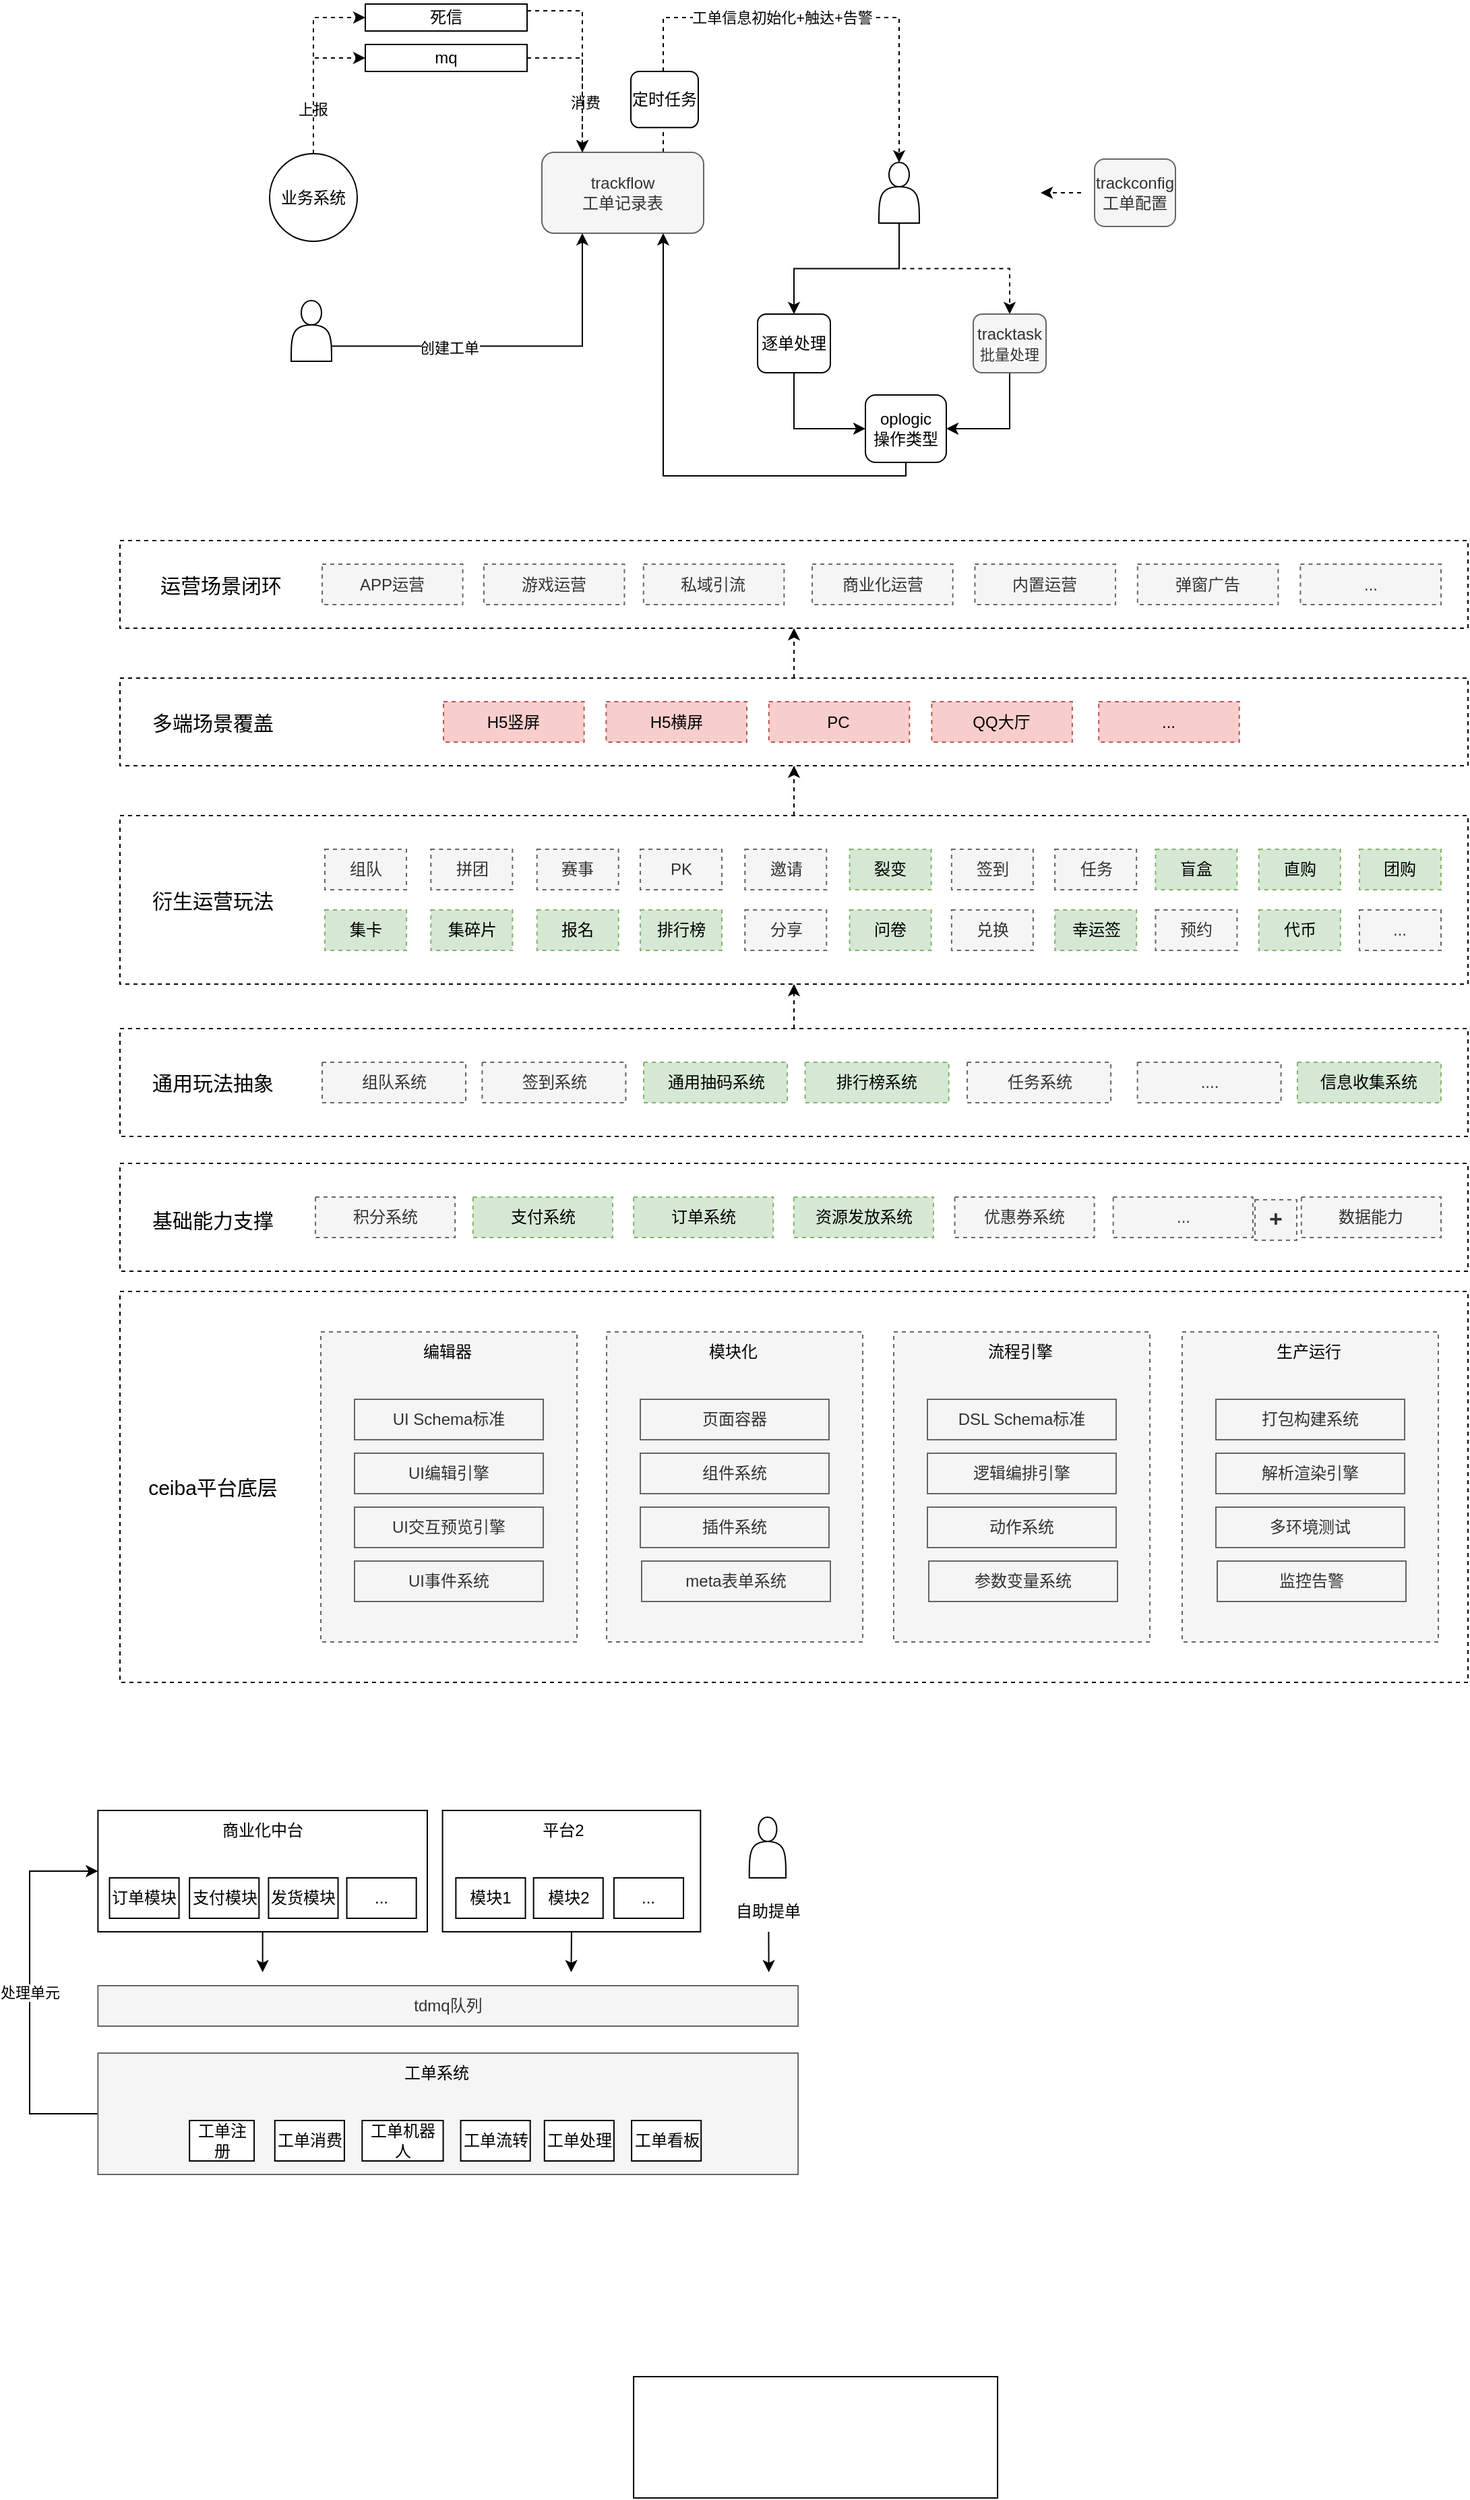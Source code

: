 <mxfile version="21.1.8" type="github">
  <diagram id="4vUD-eFAPrxCVfN6HzS1" name="第 1 页">
    <mxGraphModel dx="1242" dy="796" grid="1" gridSize="10" guides="1" tooltips="1" connect="1" arrows="1" fold="1" page="1" pageScale="1" pageWidth="827" pageHeight="1169" math="0" shadow="0">
      <root>
        <mxCell id="0" />
        <mxCell id="1" parent="0" />
        <mxCell id="TutCl6MzEEco9euTKRxC-154" style="edgeStyle=orthogonalEdgeStyle;rounded=0;orthogonalLoop=1;jettySize=auto;html=1;exitX=0.5;exitY=0;exitDx=0;exitDy=0;entryX=0.5;entryY=1;entryDx=0;entryDy=0;strokeColor=default;fontSize=17;dashed=1;" parent="1" source="TutCl6MzEEco9euTKRxC-149" target="TutCl6MzEEco9euTKRxC-150" edge="1">
          <mxGeometry relative="1" as="geometry" />
        </mxCell>
        <mxCell id="TutCl6MzEEco9euTKRxC-149" value="" style="rounded=0;whiteSpace=wrap;html=1;dashed=1;" parent="1" vertex="1">
          <mxGeometry x="187" y="540" width="1000" height="65" as="geometry" />
        </mxCell>
        <mxCell id="TutCl6MzEEco9euTKRxC-153" style="edgeStyle=orthogonalEdgeStyle;rounded=0;orthogonalLoop=1;jettySize=auto;html=1;exitX=0.5;exitY=0;exitDx=0;exitDy=0;strokeColor=default;fontSize=17;dashed=1;" parent="1" source="TutCl6MzEEco9euTKRxC-135" target="TutCl6MzEEco9euTKRxC-149" edge="1">
          <mxGeometry relative="1" as="geometry" />
        </mxCell>
        <mxCell id="TutCl6MzEEco9euTKRxC-135" value="" style="rounded=0;whiteSpace=wrap;html=1;dashed=1;" parent="1" vertex="1">
          <mxGeometry x="187" y="642" width="1000" height="125" as="geometry" />
        </mxCell>
        <mxCell id="TutCl6MzEEco9euTKRxC-155" style="edgeStyle=orthogonalEdgeStyle;rounded=0;orthogonalLoop=1;jettySize=auto;html=1;exitX=0.5;exitY=0;exitDx=0;exitDy=0;entryX=0.5;entryY=1;entryDx=0;entryDy=0;strokeColor=default;fontSize=17;dashed=1;" parent="1" source="TutCl6MzEEco9euTKRxC-112" target="TutCl6MzEEco9euTKRxC-135" edge="1">
          <mxGeometry relative="1" as="geometry" />
        </mxCell>
        <mxCell id="TutCl6MzEEco9euTKRxC-112" value="" style="rounded=0;whiteSpace=wrap;html=1;dashed=1;" parent="1" vertex="1">
          <mxGeometry x="187" y="800" width="1000" height="80" as="geometry" />
        </mxCell>
        <mxCell id="TutCl6MzEEco9euTKRxC-100" value="" style="rounded=0;whiteSpace=wrap;html=1;dashed=1;" parent="1" vertex="1">
          <mxGeometry x="187" y="900" width="1000" height="80" as="geometry" />
        </mxCell>
        <mxCell id="TutCl6MzEEco9euTKRxC-79" value="" style="rounded=0;whiteSpace=wrap;html=1;dashed=1;" parent="1" vertex="1">
          <mxGeometry x="187" y="995" width="1000" height="290" as="geometry" />
        </mxCell>
        <mxCell id="TutCl6MzEEco9euTKRxC-42" style="edgeStyle=orthogonalEdgeStyle;rounded=0;orthogonalLoop=1;jettySize=auto;html=1;exitX=0.75;exitY=0;exitDx=0;exitDy=0;entryX=0.5;entryY=0;entryDx=0;entryDy=0;dashed=1;strokeColor=default;" parent="1" source="TutCl6MzEEco9euTKRxC-1" target="TutCl6MzEEco9euTKRxC-16" edge="1">
          <mxGeometry relative="1" as="geometry">
            <Array as="points">
              <mxPoint x="590" y="50" />
              <mxPoint x="765" y="50" />
            </Array>
          </mxGeometry>
        </mxCell>
        <mxCell id="TutCl6MzEEco9euTKRxC-44" value="工单信息初始化+触达+告警" style="edgeLabel;html=1;align=center;verticalAlign=middle;resizable=0;points=[];" parent="TutCl6MzEEco9euTKRxC-42" vertex="1" connectable="0">
          <mxGeometry x="-0.221" y="1" relative="1" as="geometry">
            <mxPoint x="39" y="1" as="offset" />
          </mxGeometry>
        </mxCell>
        <mxCell id="TutCl6MzEEco9euTKRxC-1" value="trackflow&lt;br&gt;工单记录表" style="rounded=1;whiteSpace=wrap;html=1;fillColor=#f5f5f5;fontColor=#333333;strokeColor=#666666;" parent="1" vertex="1">
          <mxGeometry x="500" y="150" width="120" height="60" as="geometry" />
        </mxCell>
        <mxCell id="TutCl6MzEEco9euTKRxC-9" style="edgeStyle=orthogonalEdgeStyle;rounded=0;orthogonalLoop=1;jettySize=auto;html=1;exitX=0.5;exitY=0;exitDx=0;exitDy=0;entryX=0;entryY=0.5;entryDx=0;entryDy=0;dashed=1;" parent="1" source="TutCl6MzEEco9euTKRxC-2" target="TutCl6MzEEco9euTKRxC-5" edge="1">
          <mxGeometry relative="1" as="geometry" />
        </mxCell>
        <mxCell id="TutCl6MzEEco9euTKRxC-13" value="上报" style="edgeLabel;html=1;align=center;verticalAlign=middle;resizable=0;points=[];" parent="TutCl6MzEEco9euTKRxC-9" vertex="1" connectable="0">
          <mxGeometry x="-0.398" y="1" relative="1" as="geometry">
            <mxPoint as="offset" />
          </mxGeometry>
        </mxCell>
        <mxCell id="TutCl6MzEEco9euTKRxC-39" style="edgeStyle=orthogonalEdgeStyle;rounded=0;orthogonalLoop=1;jettySize=auto;html=1;exitX=0.5;exitY=0;exitDx=0;exitDy=0;entryX=0;entryY=0.5;entryDx=0;entryDy=0;dashed=1;strokeColor=default;" parent="1" source="TutCl6MzEEco9euTKRxC-2" target="TutCl6MzEEco9euTKRxC-37" edge="1">
          <mxGeometry relative="1" as="geometry" />
        </mxCell>
        <mxCell id="TutCl6MzEEco9euTKRxC-2" value="业务系统" style="ellipse;whiteSpace=wrap;html=1;aspect=fixed;" parent="1" vertex="1">
          <mxGeometry x="298" y="151" width="65" height="65" as="geometry" />
        </mxCell>
        <mxCell id="TutCl6MzEEco9euTKRxC-11" style="edgeStyle=orthogonalEdgeStyle;rounded=0;orthogonalLoop=1;jettySize=auto;html=1;exitX=1;exitY=0.75;exitDx=0;exitDy=0;entryX=0.25;entryY=1;entryDx=0;entryDy=0;" parent="1" source="TutCl6MzEEco9euTKRxC-15" target="TutCl6MzEEco9euTKRxC-1" edge="1">
          <mxGeometry relative="1" as="geometry">
            <mxPoint x="280" y="300" as="sourcePoint" />
          </mxGeometry>
        </mxCell>
        <mxCell id="TutCl6MzEEco9euTKRxC-14" value="创建工单" style="edgeLabel;html=1;align=center;verticalAlign=middle;resizable=0;points=[];" parent="TutCl6MzEEco9euTKRxC-11" vertex="1" connectable="0">
          <mxGeometry x="-0.356" y="-1" relative="1" as="geometry">
            <mxPoint as="offset" />
          </mxGeometry>
        </mxCell>
        <mxCell id="TutCl6MzEEco9euTKRxC-5" value="mq" style="rounded=0;whiteSpace=wrap;html=1;" parent="1" vertex="1">
          <mxGeometry x="369" y="70" width="120" height="20" as="geometry" />
        </mxCell>
        <mxCell id="TutCl6MzEEco9euTKRxC-10" style="edgeStyle=orthogonalEdgeStyle;rounded=0;orthogonalLoop=1;jettySize=auto;html=1;exitX=1;exitY=0.5;exitDx=0;exitDy=0;strokeColor=default;dashed=1;entryX=0.25;entryY=0;entryDx=0;entryDy=0;" parent="1" source="TutCl6MzEEco9euTKRxC-5" target="TutCl6MzEEco9euTKRxC-1" edge="1">
          <mxGeometry relative="1" as="geometry">
            <mxPoint x="474" y="45.0" as="sourcePoint" />
          </mxGeometry>
        </mxCell>
        <mxCell id="TutCl6MzEEco9euTKRxC-12" value="消费" style="edgeLabel;html=1;align=center;verticalAlign=middle;resizable=0;points=[];" parent="TutCl6MzEEco9euTKRxC-10" vertex="1" connectable="0">
          <mxGeometry x="0.33" y="2" relative="1" as="geometry">
            <mxPoint as="offset" />
          </mxGeometry>
        </mxCell>
        <mxCell id="TutCl6MzEEco9euTKRxC-15" value="" style="shape=actor;whiteSpace=wrap;html=1;" parent="1" vertex="1">
          <mxGeometry x="314" y="260" width="30" height="45" as="geometry" />
        </mxCell>
        <mxCell id="TutCl6MzEEco9euTKRxC-22" style="edgeStyle=orthogonalEdgeStyle;rounded=0;orthogonalLoop=1;jettySize=auto;html=1;exitX=0.5;exitY=1;exitDx=0;exitDy=0;entryX=0.5;entryY=0;entryDx=0;entryDy=0;dashed=1;" parent="1" source="TutCl6MzEEco9euTKRxC-16" target="TutCl6MzEEco9euTKRxC-21" edge="1">
          <mxGeometry relative="1" as="geometry" />
        </mxCell>
        <mxCell id="TutCl6MzEEco9euTKRxC-32" style="edgeStyle=orthogonalEdgeStyle;rounded=0;orthogonalLoop=1;jettySize=auto;html=1;exitX=0.5;exitY=1;exitDx=0;exitDy=0;entryX=0.5;entryY=0;entryDx=0;entryDy=0;strokeColor=default;" parent="1" source="TutCl6MzEEco9euTKRxC-16" target="TutCl6MzEEco9euTKRxC-31" edge="1">
          <mxGeometry relative="1" as="geometry" />
        </mxCell>
        <mxCell id="TutCl6MzEEco9euTKRxC-16" value="" style="shape=actor;whiteSpace=wrap;html=1;" parent="1" vertex="1">
          <mxGeometry x="750" y="157.5" width="30" height="45" as="geometry" />
        </mxCell>
        <mxCell id="TutCl6MzEEco9euTKRxC-30" style="edgeStyle=orthogonalEdgeStyle;rounded=0;orthogonalLoop=1;jettySize=auto;html=1;exitX=0.5;exitY=1;exitDx=0;exitDy=0;strokeColor=default;entryX=1;entryY=0.5;entryDx=0;entryDy=0;" parent="1" source="TutCl6MzEEco9euTKRxC-21" target="TutCl6MzEEco9euTKRxC-27" edge="1">
          <mxGeometry relative="1" as="geometry" />
        </mxCell>
        <mxCell id="TutCl6MzEEco9euTKRxC-21" value="tracktask&lt;br&gt;&lt;span style=&quot;font-size: 11px; background-color: rgb(255, 255, 255);&quot;&gt;批量处理&lt;/span&gt;" style="rounded=1;whiteSpace=wrap;html=1;fillColor=#f5f5f5;fontColor=#333333;strokeColor=#666666;" parent="1" vertex="1">
          <mxGeometry x="820" y="270" width="54" height="43.5" as="geometry" />
        </mxCell>
        <mxCell id="TutCl6MzEEco9euTKRxC-35" style="edgeStyle=orthogonalEdgeStyle;rounded=0;orthogonalLoop=1;jettySize=auto;html=1;exitX=0.5;exitY=1;exitDx=0;exitDy=0;entryX=0.75;entryY=1;entryDx=0;entryDy=0;strokeColor=default;" parent="1" source="TutCl6MzEEco9euTKRxC-27" target="TutCl6MzEEco9euTKRxC-1" edge="1">
          <mxGeometry relative="1" as="geometry">
            <Array as="points">
              <mxPoint x="770" y="390" />
              <mxPoint x="590" y="390" />
            </Array>
          </mxGeometry>
        </mxCell>
        <mxCell id="TutCl6MzEEco9euTKRxC-27" value="oplogic&lt;br&gt;操作类型" style="rounded=1;whiteSpace=wrap;html=1;" parent="1" vertex="1">
          <mxGeometry x="740" y="330" width="60" height="50" as="geometry" />
        </mxCell>
        <mxCell id="TutCl6MzEEco9euTKRxC-33" style="edgeStyle=orthogonalEdgeStyle;rounded=0;orthogonalLoop=1;jettySize=auto;html=1;exitX=0.5;exitY=1;exitDx=0;exitDy=0;entryX=0;entryY=0.5;entryDx=0;entryDy=0;strokeColor=default;" parent="1" source="TutCl6MzEEco9euTKRxC-31" target="TutCl6MzEEco9euTKRxC-27" edge="1">
          <mxGeometry relative="1" as="geometry" />
        </mxCell>
        <mxCell id="TutCl6MzEEco9euTKRxC-31" value="逐单处理" style="rounded=1;whiteSpace=wrap;html=1;" parent="1" vertex="1">
          <mxGeometry x="660" y="270" width="54" height="43.5" as="geometry" />
        </mxCell>
        <mxCell id="TutCl6MzEEco9euTKRxC-36" value="trackconfig&lt;br&gt;工单配置" style="rounded=1;whiteSpace=wrap;html=1;fillColor=#f5f5f5;fontColor=#333333;strokeColor=#666666;" parent="1" vertex="1">
          <mxGeometry x="910" y="155" width="60" height="50" as="geometry" />
        </mxCell>
        <mxCell id="TutCl6MzEEco9euTKRxC-38" style="edgeStyle=orthogonalEdgeStyle;rounded=0;orthogonalLoop=1;jettySize=auto;html=1;exitX=1;exitY=0.25;exitDx=0;exitDy=0;entryX=0.25;entryY=0;entryDx=0;entryDy=0;strokeColor=default;dashed=1;" parent="1" source="TutCl6MzEEco9euTKRxC-37" target="TutCl6MzEEco9euTKRxC-1" edge="1">
          <mxGeometry relative="1" as="geometry" />
        </mxCell>
        <mxCell id="TutCl6MzEEco9euTKRxC-37" value="死信" style="rounded=0;whiteSpace=wrap;html=1;" parent="1" vertex="1">
          <mxGeometry x="369" y="40" width="120" height="20" as="geometry" />
        </mxCell>
        <mxCell id="TutCl6MzEEco9euTKRxC-41" value="" style="endArrow=classic;html=1;rounded=0;dashed=1;strokeColor=default;" parent="1" edge="1">
          <mxGeometry width="50" height="50" relative="1" as="geometry">
            <mxPoint x="900" y="180" as="sourcePoint" />
            <mxPoint x="870" y="180" as="targetPoint" />
          </mxGeometry>
        </mxCell>
        <mxCell id="TutCl6MzEEco9euTKRxC-43" value="定时任务" style="rounded=1;whiteSpace=wrap;html=1;" parent="1" vertex="1">
          <mxGeometry x="566" y="90" width="50" height="41.67" as="geometry" />
        </mxCell>
        <mxCell id="TutCl6MzEEco9euTKRxC-46" value="" style="rounded=0;whiteSpace=wrap;html=1;fillColor=#f5f5f5;strokeColor=#666666;dashed=1;fontColor=#333333;" parent="1" vertex="1">
          <mxGeometry x="336" y="1025" width="190" height="230" as="geometry" />
        </mxCell>
        <mxCell id="TutCl6MzEEco9euTKRxC-51" value="UI Schema标准" style="rounded=0;whiteSpace=wrap;html=1;fillColor=#f5f5f5;strokeColor=#666666;fontColor=#333333;" parent="1" vertex="1">
          <mxGeometry x="361" y="1075" width="140" height="30" as="geometry" />
        </mxCell>
        <mxCell id="TutCl6MzEEco9euTKRxC-52" value="UI编辑引擎" style="rounded=0;whiteSpace=wrap;html=1;fillColor=#f5f5f5;strokeColor=#666666;fontColor=#333333;" parent="1" vertex="1">
          <mxGeometry x="361" y="1115" width="140" height="30" as="geometry" />
        </mxCell>
        <mxCell id="TutCl6MzEEco9euTKRxC-53" value="UI交互预览引擎" style="rounded=0;whiteSpace=wrap;html=1;fillColor=#f5f5f5;strokeColor=#666666;fontColor=#333333;" parent="1" vertex="1">
          <mxGeometry x="361" y="1155" width="140" height="30" as="geometry" />
        </mxCell>
        <mxCell id="TutCl6MzEEco9euTKRxC-54" value="UI事件系统" style="rounded=0;whiteSpace=wrap;html=1;fillColor=#f5f5f5;strokeColor=#666666;fontColor=#333333;" parent="1" vertex="1">
          <mxGeometry x="361" y="1195" width="140" height="30" as="geometry" />
        </mxCell>
        <mxCell id="TutCl6MzEEco9euTKRxC-60" value="编辑器" style="text;html=1;align=center;verticalAlign=middle;whiteSpace=wrap;rounded=0;dashed=1;" parent="1" vertex="1">
          <mxGeometry x="400" y="1025" width="60" height="30" as="geometry" />
        </mxCell>
        <mxCell id="TutCl6MzEEco9euTKRxC-61" value="" style="rounded=0;whiteSpace=wrap;html=1;fillColor=#f5f5f5;strokeColor=#666666;dashed=1;fontColor=#333333;" parent="1" vertex="1">
          <mxGeometry x="548" y="1025" width="190" height="230" as="geometry" />
        </mxCell>
        <mxCell id="TutCl6MzEEco9euTKRxC-62" value="页面容器" style="rounded=0;whiteSpace=wrap;html=1;fillColor=#f5f5f5;strokeColor=#666666;fontColor=#333333;" parent="1" vertex="1">
          <mxGeometry x="573" y="1075" width="140" height="30" as="geometry" />
        </mxCell>
        <mxCell id="TutCl6MzEEco9euTKRxC-63" value="组件系统" style="rounded=0;whiteSpace=wrap;html=1;fillColor=#f5f5f5;strokeColor=#666666;fontColor=#333333;" parent="1" vertex="1">
          <mxGeometry x="573" y="1115" width="140" height="30" as="geometry" />
        </mxCell>
        <mxCell id="TutCl6MzEEco9euTKRxC-64" value="插件系统" style="rounded=0;whiteSpace=wrap;html=1;fillColor=#f5f5f5;strokeColor=#666666;fontColor=#333333;" parent="1" vertex="1">
          <mxGeometry x="573" y="1155" width="140" height="30" as="geometry" />
        </mxCell>
        <mxCell id="TutCl6MzEEco9euTKRxC-65" value="meta表单系统" style="rounded=0;whiteSpace=wrap;html=1;fillColor=#f5f5f5;strokeColor=#666666;fontColor=#333333;" parent="1" vertex="1">
          <mxGeometry x="574" y="1195" width="140" height="30" as="geometry" />
        </mxCell>
        <mxCell id="TutCl6MzEEco9euTKRxC-66" value="模块化" style="text;html=1;align=center;verticalAlign=middle;whiteSpace=wrap;rounded=0;dashed=1;" parent="1" vertex="1">
          <mxGeometry x="612" y="1025" width="60" height="30" as="geometry" />
        </mxCell>
        <mxCell id="TutCl6MzEEco9euTKRxC-67" value="" style="rounded=0;whiteSpace=wrap;html=1;fillColor=#f5f5f5;strokeColor=#666666;dashed=1;fontColor=#333333;" parent="1" vertex="1">
          <mxGeometry x="761" y="1025" width="190" height="230" as="geometry" />
        </mxCell>
        <mxCell id="TutCl6MzEEco9euTKRxC-68" value="DSL Schema标准" style="rounded=0;whiteSpace=wrap;html=1;fillColor=#f5f5f5;strokeColor=#666666;fontColor=#333333;" parent="1" vertex="1">
          <mxGeometry x="786" y="1075" width="140" height="30" as="geometry" />
        </mxCell>
        <mxCell id="TutCl6MzEEco9euTKRxC-69" value="逻辑编排引擎" style="rounded=0;whiteSpace=wrap;html=1;fillColor=#f5f5f5;strokeColor=#666666;fontColor=#333333;" parent="1" vertex="1">
          <mxGeometry x="786" y="1115" width="140" height="30" as="geometry" />
        </mxCell>
        <mxCell id="TutCl6MzEEco9euTKRxC-70" value="动作系统" style="rounded=0;whiteSpace=wrap;html=1;fillColor=#f5f5f5;strokeColor=#666666;fontColor=#333333;" parent="1" vertex="1">
          <mxGeometry x="786" y="1155" width="140" height="30" as="geometry" />
        </mxCell>
        <mxCell id="TutCl6MzEEco9euTKRxC-71" value="参数变量系统" style="rounded=0;whiteSpace=wrap;html=1;fillColor=#f5f5f5;strokeColor=#666666;fontColor=#333333;" parent="1" vertex="1">
          <mxGeometry x="787" y="1195" width="140" height="30" as="geometry" />
        </mxCell>
        <mxCell id="TutCl6MzEEco9euTKRxC-72" value="流程引擎" style="text;html=1;align=center;verticalAlign=middle;whiteSpace=wrap;rounded=0;dashed=1;" parent="1" vertex="1">
          <mxGeometry x="825" y="1025" width="60" height="30" as="geometry" />
        </mxCell>
        <mxCell id="TutCl6MzEEco9euTKRxC-73" value="" style="rounded=0;whiteSpace=wrap;html=1;fillColor=#f5f5f5;strokeColor=#666666;dashed=1;fontColor=#333333;" parent="1" vertex="1">
          <mxGeometry x="975" y="1025" width="190" height="230" as="geometry" />
        </mxCell>
        <mxCell id="TutCl6MzEEco9euTKRxC-74" value="打包构建系统" style="rounded=0;whiteSpace=wrap;html=1;fillColor=#f5f5f5;strokeColor=#666666;fontColor=#333333;" parent="1" vertex="1">
          <mxGeometry x="1000" y="1075" width="140" height="30" as="geometry" />
        </mxCell>
        <mxCell id="TutCl6MzEEco9euTKRxC-75" value="解析渲染引擎" style="rounded=0;whiteSpace=wrap;html=1;fillColor=#f5f5f5;strokeColor=#666666;fontColor=#333333;" parent="1" vertex="1">
          <mxGeometry x="1000" y="1115" width="140" height="30" as="geometry" />
        </mxCell>
        <mxCell id="TutCl6MzEEco9euTKRxC-76" value="多环境测试" style="rounded=0;whiteSpace=wrap;html=1;fillColor=#f5f5f5;strokeColor=#666666;fontColor=#333333;" parent="1" vertex="1">
          <mxGeometry x="1000" y="1155" width="140" height="30" as="geometry" />
        </mxCell>
        <mxCell id="TutCl6MzEEco9euTKRxC-77" value="监控告警" style="rounded=0;whiteSpace=wrap;html=1;fillColor=#f5f5f5;strokeColor=#666666;fontColor=#333333;" parent="1" vertex="1">
          <mxGeometry x="1001" y="1195" width="140" height="30" as="geometry" />
        </mxCell>
        <mxCell id="TutCl6MzEEco9euTKRxC-78" value="生产运行" style="text;html=1;align=center;verticalAlign=middle;whiteSpace=wrap;rounded=0;dashed=1;" parent="1" vertex="1">
          <mxGeometry x="1039" y="1025" width="60" height="30" as="geometry" />
        </mxCell>
        <mxCell id="TutCl6MzEEco9euTKRxC-106" value="&lt;font style=&quot;font-size: 17px;&quot;&gt;&lt;b&gt;+&lt;/b&gt;&lt;/font&gt;" style="text;html=1;align=center;verticalAlign=middle;whiteSpace=wrap;rounded=0;dashed=1;fillColor=#f5f5f5;fontColor=#333333;strokeColor=#666666;" parent="1" vertex="1">
          <mxGeometry x="1029" y="927" width="31" height="30" as="geometry" />
        </mxCell>
        <mxCell id="TutCl6MzEEco9euTKRxC-138" value="" style="group;dashed=1;" parent="1" vertex="1" connectable="0">
          <mxGeometry x="337" y="455.5" width="850" height="47.5" as="geometry" />
        </mxCell>
        <mxCell id="TutCl6MzEEco9euTKRxC-136" value="" style="group;dashed=1;" parent="TutCl6MzEEco9euTKRxC-138" vertex="1" connectable="0">
          <mxGeometry width="850" height="47.5" as="geometry" />
        </mxCell>
        <mxCell id="TutCl6MzEEco9euTKRxC-150" value="" style="rounded=0;whiteSpace=wrap;html=1;dashed=1;" parent="TutCl6MzEEco9euTKRxC-136" vertex="1">
          <mxGeometry x="-150" y="-17.5" width="1000" height="65" as="geometry" />
        </mxCell>
        <mxCell id="TutCl6MzEEco9euTKRxC-90" value="APP运营" style="rounded=0;whiteSpace=wrap;html=1;fillColor=#f5f5f5;fontColor=#333333;strokeColor=#666666;dashed=1;" parent="TutCl6MzEEco9euTKRxC-136" vertex="1">
          <mxGeometry width="104.293" height="30" as="geometry" />
        </mxCell>
        <mxCell id="TutCl6MzEEco9euTKRxC-91" value="游戏运营" style="rounded=0;whiteSpace=wrap;html=1;fillColor=#f5f5f5;fontColor=#333333;strokeColor=#666666;dashed=1;" parent="TutCl6MzEEco9euTKRxC-136" vertex="1">
          <mxGeometry x="119.937" width="104.293" height="30" as="geometry" />
        </mxCell>
        <mxCell id="TutCl6MzEEco9euTKRxC-92" value="私域引流" style="rounded=0;whiteSpace=wrap;html=1;fillColor=#f5f5f5;fontColor=#333333;strokeColor=#666666;dashed=1;" parent="TutCl6MzEEco9euTKRxC-136" vertex="1">
          <mxGeometry x="238.385" width="104.293" height="30" as="geometry" />
        </mxCell>
        <mxCell id="TutCl6MzEEco9euTKRxC-93" value="商业化运营" style="rounded=0;whiteSpace=wrap;html=1;fillColor=#f5f5f5;fontColor=#333333;strokeColor=#666666;dashed=1;" parent="TutCl6MzEEco9euTKRxC-136" vertex="1">
          <mxGeometry x="363.536" width="104.293" height="30" as="geometry" />
        </mxCell>
        <mxCell id="TutCl6MzEEco9euTKRxC-94" value="内置运营" style="rounded=0;whiteSpace=wrap;html=1;fillColor=#f5f5f5;fontColor=#333333;strokeColor=#666666;dashed=1;" parent="TutCl6MzEEco9euTKRxC-136" vertex="1">
          <mxGeometry x="484.219" width="104.293" height="30" as="geometry" />
        </mxCell>
        <mxCell id="TutCl6MzEEco9euTKRxC-95" value="弹窗广告" style="rounded=0;whiteSpace=wrap;html=1;fillColor=#f5f5f5;fontColor=#333333;strokeColor=#666666;dashed=1;" parent="TutCl6MzEEco9euTKRxC-136" vertex="1">
          <mxGeometry x="604.901" width="104.293" height="30" as="geometry" />
        </mxCell>
        <mxCell id="TutCl6MzEEco9euTKRxC-137" value="..." style="rounded=0;whiteSpace=wrap;html=1;fillColor=#f5f5f5;fontColor=#333333;strokeColor=#666666;dashed=1;" parent="TutCl6MzEEco9euTKRxC-138" vertex="1">
          <mxGeometry x="725.707" width="104.293" height="30" as="geometry" />
        </mxCell>
        <mxCell id="TutCl6MzEEco9euTKRxC-140" value="H5竖屏" style="rounded=0;whiteSpace=wrap;html=1;fillColor=#f8cecc;strokeColor=#b85450;dashed=1;" parent="1" vertex="1">
          <mxGeometry x="426.996" y="557.5" width="104.293" height="30" as="geometry" />
        </mxCell>
        <mxCell id="TutCl6MzEEco9euTKRxC-141" value="H5横屏" style="rounded=0;whiteSpace=wrap;html=1;fillColor=#f8cecc;strokeColor=#b85450;dashed=1;" parent="1" vertex="1">
          <mxGeometry x="547.679" y="557.5" width="104.293" height="30" as="geometry" />
        </mxCell>
        <mxCell id="TutCl6MzEEco9euTKRxC-142" value="PC" style="rounded=0;whiteSpace=wrap;html=1;fillColor=#f8cecc;strokeColor=#b85450;dashed=1;" parent="1" vertex="1">
          <mxGeometry x="668.361" y="557.5" width="104.293" height="30" as="geometry" />
        </mxCell>
        <mxCell id="TutCl6MzEEco9euTKRxC-143" value="QQ大厅" style="rounded=0;whiteSpace=wrap;html=1;fillColor=#f8cecc;strokeColor=#b85450;dashed=1;" parent="1" vertex="1">
          <mxGeometry x="789.167" y="557.5" width="104.293" height="30" as="geometry" />
        </mxCell>
        <mxCell id="TutCl6MzEEco9euTKRxC-144" value="..." style="rounded=0;whiteSpace=wrap;html=1;fillColor=#f8cecc;strokeColor=#b85450;dashed=1;" parent="1" vertex="1">
          <mxGeometry x="913.087" y="557.5" width="104.293" height="30" as="geometry" />
        </mxCell>
        <mxCell id="TutCl6MzEEco9euTKRxC-145" value="衍生运营玩法" style="text;html=1;strokeColor=none;fillColor=none;align=center;verticalAlign=middle;whiteSpace=wrap;rounded=0;dashed=1;fontSize=15;" parent="1" vertex="1">
          <mxGeometry x="201" y="689.5" width="110" height="30" as="geometry" />
        </mxCell>
        <mxCell id="TutCl6MzEEco9euTKRxC-146" value="通用玩法抽象" style="text;html=1;strokeColor=none;fillColor=none;align=center;verticalAlign=middle;whiteSpace=wrap;rounded=0;dashed=1;fontSize=15;" parent="1" vertex="1">
          <mxGeometry x="201" y="825" width="110" height="30" as="geometry" />
        </mxCell>
        <mxCell id="TutCl6MzEEco9euTKRxC-147" value="基础能力支撑" style="text;html=1;strokeColor=none;fillColor=none;align=center;verticalAlign=middle;whiteSpace=wrap;rounded=0;dashed=1;fontSize=15;" parent="1" vertex="1">
          <mxGeometry x="201" y="927" width="110" height="30" as="geometry" />
        </mxCell>
        <mxCell id="TutCl6MzEEco9euTKRxC-148" value="ceiba平台底层" style="text;html=1;strokeColor=none;fillColor=none;align=center;verticalAlign=middle;whiteSpace=wrap;rounded=0;dashed=1;fontSize=15;" parent="1" vertex="1">
          <mxGeometry x="198" y="1125" width="116" height="30" as="geometry" />
        </mxCell>
        <mxCell id="TutCl6MzEEco9euTKRxC-151" value="运营场景闭环" style="text;html=1;strokeColor=none;fillColor=none;align=center;verticalAlign=middle;whiteSpace=wrap;rounded=0;dashed=1;fontSize=15;" parent="1" vertex="1">
          <mxGeometry x="207" y="455.5" width="110" height="30" as="geometry" />
        </mxCell>
        <mxCell id="TutCl6MzEEco9euTKRxC-152" value="多端场景覆盖" style="text;html=1;strokeColor=none;fillColor=none;align=center;verticalAlign=middle;whiteSpace=wrap;rounded=0;dashed=1;fontSize=15;" parent="1" vertex="1">
          <mxGeometry x="201" y="557.5" width="110" height="30" as="geometry" />
        </mxCell>
        <mxCell id="TutCl6MzEEco9euTKRxC-81" value="通用抽码系统" style="rounded=0;whiteSpace=wrap;html=1;fillColor=#d5e8d4;strokeColor=#82b366;dashed=1;" parent="1" vertex="1">
          <mxGeometry x="575.501" y="825" width="106.508" height="30" as="geometry" />
        </mxCell>
        <mxCell id="TutCl6MzEEco9euTKRxC-82" value="组队系统" style="rounded=0;whiteSpace=wrap;html=1;fillColor=#f5f5f5;strokeColor=#666666;dashed=1;fontColor=#333333;" parent="1" vertex="1">
          <mxGeometry x="337" y="825" width="106.508" height="30" as="geometry" />
        </mxCell>
        <mxCell id="TutCl6MzEEco9euTKRxC-83" value="签到系统" style="rounded=0;whiteSpace=wrap;html=1;fillColor=#f5f5f5;strokeColor=#666666;dashed=1;fontColor=#333333;" parent="1" vertex="1">
          <mxGeometry x="455.68" y="825" width="106.508" height="30" as="geometry" />
        </mxCell>
        <mxCell id="TutCl6MzEEco9euTKRxC-86" value="任务系统" style="rounded=0;whiteSpace=wrap;html=1;fillColor=#f5f5f5;strokeColor=#666666;dashed=1;fontColor=#333333;" parent="1" vertex="1">
          <mxGeometry x="815.524" y="825" width="106.508" height="30" as="geometry" />
        </mxCell>
        <mxCell id="TutCl6MzEEco9euTKRxC-97" value="...." style="rounded=0;whiteSpace=wrap;html=1;fillColor=#f5f5f5;strokeColor=#666666;dashed=1;fontColor=#333333;" parent="1" vertex="1">
          <mxGeometry x="941.812" y="825" width="106.508" height="30" as="geometry" />
        </mxCell>
        <mxCell id="TutCl6MzEEco9euTKRxC-107" value="排行榜系统" style="rounded=0;whiteSpace=wrap;html=1;fillColor=#d5e8d4;strokeColor=#82b366;dashed=1;" parent="1" vertex="1">
          <mxGeometry x="695.323" y="825" width="106.508" height="30" as="geometry" />
        </mxCell>
        <mxCell id="TutCl6MzEEco9euTKRxC-109" value="信息收集系统" style="rounded=0;whiteSpace=wrap;html=1;fillColor=#d5e8d4;strokeColor=#82b366;dashed=1;" parent="1" vertex="1">
          <mxGeometry x="1060.492" y="825" width="106.508" height="30" as="geometry" />
        </mxCell>
        <mxCell id="TutCl6MzEEco9euTKRxC-87" value="资源发放系统" style="rounded=0;whiteSpace=wrap;html=1;fillColor=#d5e8d4;strokeColor=#82b366;dashed=1;" parent="1" vertex="1">
          <mxGeometry x="686.854" y="925" width="103.594" height="30" as="geometry" />
        </mxCell>
        <mxCell id="TutCl6MzEEco9euTKRxC-88" value="支付系统" style="rounded=0;whiteSpace=wrap;html=1;fillColor=#d5e8d4;strokeColor=#82b366;dashed=1;" parent="1" vertex="1">
          <mxGeometry x="448.885" y="925" width="103.594" height="30" as="geometry" />
        </mxCell>
        <mxCell id="TutCl6MzEEco9euTKRxC-89" value="积分系统" style="rounded=0;whiteSpace=wrap;html=1;fillColor=#f5f5f5;strokeColor=#666666;dashed=1;fontColor=#333333;" parent="1" vertex="1">
          <mxGeometry x="332" y="925" width="103.594" height="30" as="geometry" />
        </mxCell>
        <mxCell id="TutCl6MzEEco9euTKRxC-98" value="优惠券系统" style="rounded=0;whiteSpace=wrap;html=1;fillColor=#f5f5f5;strokeColor=#666666;dashed=1;fontColor=#333333;" parent="1" vertex="1">
          <mxGeometry x="806.243" y="925" width="103.594" height="30" as="geometry" />
        </mxCell>
        <mxCell id="TutCl6MzEEco9euTKRxC-99" value="..." style="rounded=0;whiteSpace=wrap;html=1;fillColor=#f5f5f5;strokeColor=#666666;dashed=1;fontColor=#333333;" parent="1" vertex="1">
          <mxGeometry x="923.841" y="925" width="103.594" height="30" as="geometry" />
        </mxCell>
        <mxCell id="TutCl6MzEEco9euTKRxC-101" value="数据能力" style="rounded=0;whiteSpace=wrap;html=1;fillColor=#f5f5f5;strokeColor=#666666;dashed=1;fontColor=#333333;" parent="1" vertex="1">
          <mxGeometry x="1063.406" y="925" width="103.594" height="30" as="geometry" />
        </mxCell>
        <mxCell id="TutCl6MzEEco9euTKRxC-104" value="订单系统" style="rounded=0;whiteSpace=wrap;html=1;fillColor=#d5e8d4;strokeColor=#82b366;dashed=1;" parent="1" vertex="1">
          <mxGeometry x="568.044" y="925" width="103.594" height="30" as="geometry" />
        </mxCell>
        <mxCell id="TutCl6MzEEco9euTKRxC-84" value="组队" style="rounded=0;whiteSpace=wrap;html=1;fillColor=#f5f5f5;fontColor=#333333;strokeColor=#666666;dashed=1;" parent="1" vertex="1">
          <mxGeometry x="339" y="667" width="60.512" height="30" as="geometry" />
        </mxCell>
        <mxCell id="TutCl6MzEEco9euTKRxC-113" value="拼团" style="rounded=0;whiteSpace=wrap;html=1;fillColor=#f5f5f5;fontColor=#333333;strokeColor=#666666;dashed=1;" parent="1" vertex="1">
          <mxGeometry x="417.665" y="667" width="60.512" height="30" as="geometry" />
        </mxCell>
        <mxCell id="TutCl6MzEEco9euTKRxC-114" value="赛事" style="rounded=0;whiteSpace=wrap;html=1;fillColor=#f5f5f5;fontColor=#333333;strokeColor=#666666;dashed=1;" parent="1" vertex="1">
          <mxGeometry x="496.33" y="667" width="60.512" height="30" as="geometry" />
        </mxCell>
        <mxCell id="TutCl6MzEEco9euTKRxC-115" value="邀请" style="rounded=0;whiteSpace=wrap;html=1;fillColor=#f5f5f5;fontColor=#333333;strokeColor=#666666;dashed=1;" parent="1" vertex="1">
          <mxGeometry x="650.635" y="667" width="60.512" height="30" as="geometry" />
        </mxCell>
        <mxCell id="TutCl6MzEEco9euTKRxC-116" value="裂变" style="rounded=0;whiteSpace=wrap;html=1;fillColor=#d5e8d4;strokeColor=#82b366;dashed=1;" parent="1" vertex="1">
          <mxGeometry x="728.291" y="667" width="60.512" height="30" as="geometry" />
        </mxCell>
        <mxCell id="TutCl6MzEEco9euTKRxC-117" value="签到" style="rounded=0;whiteSpace=wrap;html=1;fillColor=#f5f5f5;fontColor=#333333;strokeColor=#666666;dashed=1;" parent="1" vertex="1">
          <mxGeometry x="803.931" y="667" width="60.512" height="30" as="geometry" />
        </mxCell>
        <mxCell id="TutCl6MzEEco9euTKRxC-118" value="任务" style="rounded=0;whiteSpace=wrap;html=1;fillColor=#f5f5f5;fontColor=#333333;strokeColor=#666666;dashed=1;" parent="1" vertex="1">
          <mxGeometry x="880.579" y="667" width="60.512" height="30" as="geometry" />
        </mxCell>
        <mxCell id="TutCl6MzEEco9euTKRxC-119" value="报名" style="rounded=0;whiteSpace=wrap;html=1;fillColor=#d5e8d4;strokeColor=#82b366;dashed=1;" parent="1" vertex="1">
          <mxGeometry x="496.33" y="712" width="60.512" height="30" as="geometry" />
        </mxCell>
        <mxCell id="TutCl6MzEEco9euTKRxC-120" value="幸运签" style="rounded=0;whiteSpace=wrap;html=1;fillColor=#d5e8d4;strokeColor=#82b366;dashed=1;" parent="1" vertex="1">
          <mxGeometry x="880.579" y="712" width="60.512" height="30" as="geometry" />
        </mxCell>
        <mxCell id="TutCl6MzEEco9euTKRxC-121" value="直购" style="rounded=0;whiteSpace=wrap;html=1;fillColor=#d5e8d4;strokeColor=#82b366;dashed=1;" parent="1" vertex="1">
          <mxGeometry x="1031.857" y="667" width="60.512" height="30" as="geometry" />
        </mxCell>
        <mxCell id="TutCl6MzEEco9euTKRxC-122" value="团购" style="rounded=0;whiteSpace=wrap;html=1;fillColor=#d5e8d4;strokeColor=#82b366;dashed=1;" parent="1" vertex="1">
          <mxGeometry x="1106.488" y="667" width="60.512" height="30" as="geometry" />
        </mxCell>
        <mxCell id="TutCl6MzEEco9euTKRxC-123" value="PK" style="rounded=0;whiteSpace=wrap;html=1;fillColor=#f5f5f5;fontColor=#333333;strokeColor=#666666;dashed=1;" parent="1" vertex="1">
          <mxGeometry x="572.978" y="667" width="60.512" height="30" as="geometry" />
        </mxCell>
        <mxCell id="TutCl6MzEEco9euTKRxC-124" value="分享" style="rounded=0;whiteSpace=wrap;html=1;fillColor=#f5f5f5;fontColor=#333333;strokeColor=#666666;dashed=1;" parent="1" vertex="1">
          <mxGeometry x="650.635" y="712" width="60.512" height="30" as="geometry" />
        </mxCell>
        <mxCell id="TutCl6MzEEco9euTKRxC-125" value="问卷" style="rounded=0;whiteSpace=wrap;html=1;fillColor=#d5e8d4;strokeColor=#82b366;dashed=1;" parent="1" vertex="1">
          <mxGeometry x="728.291" y="712" width="60.512" height="30" as="geometry" />
        </mxCell>
        <mxCell id="TutCl6MzEEco9euTKRxC-126" value="兑换" style="rounded=0;whiteSpace=wrap;html=1;fillColor=#f5f5f5;fontColor=#333333;strokeColor=#666666;dashed=1;" parent="1" vertex="1">
          <mxGeometry x="803.931" y="712" width="60.512" height="30" as="geometry" />
        </mxCell>
        <mxCell id="TutCl6MzEEco9euTKRxC-127" value="集卡" style="rounded=0;whiteSpace=wrap;html=1;fillColor=#d5e8d4;strokeColor=#82b366;dashed=1;" parent="1" vertex="1">
          <mxGeometry x="339" y="712" width="60.512" height="30" as="geometry" />
        </mxCell>
        <mxCell id="TutCl6MzEEco9euTKRxC-128" value="集碎片" style="rounded=0;whiteSpace=wrap;html=1;fillColor=#d5e8d4;strokeColor=#82b366;dashed=1;" parent="1" vertex="1">
          <mxGeometry x="417.665" y="712" width="60.512" height="30" as="geometry" />
        </mxCell>
        <mxCell id="TutCl6MzEEco9euTKRxC-129" value="代币" style="rounded=0;whiteSpace=wrap;html=1;fillColor=#d5e8d4;strokeColor=#82b366;dashed=1;" parent="1" vertex="1">
          <mxGeometry x="1031.857" y="712" width="60.512" height="30" as="geometry" />
        </mxCell>
        <mxCell id="TutCl6MzEEco9euTKRxC-130" value="..." style="rounded=0;whiteSpace=wrap;html=1;fillColor=#f5f5f5;fontColor=#333333;strokeColor=#666666;dashed=1;" parent="1" vertex="1">
          <mxGeometry x="1106.488" y="712" width="60.512" height="30" as="geometry" />
        </mxCell>
        <mxCell id="TutCl6MzEEco9euTKRxC-131" value="排行榜" style="rounded=0;whiteSpace=wrap;html=1;fillColor=#d5e8d4;strokeColor=#82b366;dashed=1;" parent="1" vertex="1">
          <mxGeometry x="572.978" y="712" width="60.512" height="30" as="geometry" />
        </mxCell>
        <mxCell id="TutCl6MzEEco9euTKRxC-132" value="盲盒" style="rounded=0;whiteSpace=wrap;html=1;fillColor=#d5e8d4;strokeColor=#82b366;dashed=1;" parent="1" vertex="1">
          <mxGeometry x="955.21" y="667" width="60.512" height="30" as="geometry" />
        </mxCell>
        <mxCell id="TutCl6MzEEco9euTKRxC-133" value="预约" style="rounded=0;whiteSpace=wrap;html=1;fillColor=#f5f5f5;fontColor=#333333;strokeColor=#666666;dashed=1;" parent="1" vertex="1">
          <mxGeometry x="955.21" y="712" width="60.512" height="30" as="geometry" />
        </mxCell>
        <mxCell id="lG4GT9kc5i7FDE-ppG05-30" value="" style="rounded=0;whiteSpace=wrap;html=1;" vertex="1" parent="1">
          <mxGeometry x="568.04" y="1800" width="270" height="90" as="geometry" />
        </mxCell>
        <mxCell id="lG4GT9kc5i7FDE-ppG05-58" value="" style="group" vertex="1" connectable="0" parent="1">
          <mxGeometry x="120" y="1380" width="580" height="270" as="geometry" />
        </mxCell>
        <mxCell id="lG4GT9kc5i7FDE-ppG05-25" value="tdmq队列" style="rounded=0;whiteSpace=wrap;html=1;fillColor=#f5f5f5;fontColor=#333333;strokeColor=#666666;" vertex="1" parent="lG4GT9kc5i7FDE-ppG05-58">
          <mxGeometry x="50.671" y="130" width="519.378" height="30" as="geometry" />
        </mxCell>
        <mxCell id="lG4GT9kc5i7FDE-ppG05-54" style="edgeStyle=orthogonalEdgeStyle;rounded=0;orthogonalLoop=1;jettySize=auto;html=1;exitX=0.5;exitY=1;exitDx=0;exitDy=0;" edge="1" parent="lG4GT9kc5i7FDE-ppG05-58" source="lG4GT9kc5i7FDE-ppG05-4">
          <mxGeometry relative="1" as="geometry">
            <mxPoint x="172.824" y="120" as="targetPoint" />
          </mxGeometry>
        </mxCell>
        <mxCell id="lG4GT9kc5i7FDE-ppG05-4" value="" style="rounded=0;whiteSpace=wrap;html=1;" vertex="1" parent="lG4GT9kc5i7FDE-ppG05-58">
          <mxGeometry x="50.671" width="244.307" height="90" as="geometry" />
        </mxCell>
        <mxCell id="lG4GT9kc5i7FDE-ppG05-5" value="订单模块" style="rounded=0;whiteSpace=wrap;html=1;" vertex="1" parent="lG4GT9kc5i7FDE-ppG05-58">
          <mxGeometry x="59.235" y="50" width="51.569" height="30" as="geometry" />
        </mxCell>
        <mxCell id="lG4GT9kc5i7FDE-ppG05-6" value="支付模块" style="rounded=0;whiteSpace=wrap;html=1;" vertex="1" parent="lG4GT9kc5i7FDE-ppG05-58">
          <mxGeometry x="118.575" y="50" width="51.569" height="30" as="geometry" />
        </mxCell>
        <mxCell id="lG4GT9kc5i7FDE-ppG05-7" value="发货模块" style="rounded=0;whiteSpace=wrap;html=1;" vertex="1" parent="lG4GT9kc5i7FDE-ppG05-58">
          <mxGeometry x="177.209" y="50" width="51.569" height="30" as="geometry" />
        </mxCell>
        <mxCell id="lG4GT9kc5i7FDE-ppG05-9" value="..." style="rounded=0;whiteSpace=wrap;html=1;" vertex="1" parent="lG4GT9kc5i7FDE-ppG05-58">
          <mxGeometry x="235.263" y="50" width="51.569" height="30" as="geometry" />
        </mxCell>
        <mxCell id="lG4GT9kc5i7FDE-ppG05-10" value="商业化中台" style="text;html=1;strokeColor=none;fillColor=none;align=center;verticalAlign=middle;whiteSpace=wrap;rounded=0;" vertex="1" parent="lG4GT9kc5i7FDE-ppG05-58">
          <mxGeometry x="141.034" width="63.578" height="30" as="geometry" />
        </mxCell>
        <mxCell id="lG4GT9kc5i7FDE-ppG05-55" style="edgeStyle=orthogonalEdgeStyle;rounded=0;orthogonalLoop=1;jettySize=auto;html=1;exitX=0.5;exitY=1;exitDx=0;exitDy=0;" edge="1" parent="lG4GT9kc5i7FDE-ppG05-58" source="lG4GT9kc5i7FDE-ppG05-11">
          <mxGeometry relative="1" as="geometry">
            <mxPoint x="401.749" y="120" as="targetPoint" />
          </mxGeometry>
        </mxCell>
        <mxCell id="lG4GT9kc5i7FDE-ppG05-11" value="" style="rounded=0;whiteSpace=wrap;html=1;" vertex="1" parent="lG4GT9kc5i7FDE-ppG05-58">
          <mxGeometry x="306.288" width="191.374" height="90" as="geometry" />
        </mxCell>
        <mxCell id="lG4GT9kc5i7FDE-ppG05-14" value="模块1" style="rounded=0;whiteSpace=wrap;html=1;" vertex="1" parent="lG4GT9kc5i7FDE-ppG05-58">
          <mxGeometry x="316.182" y="50" width="51.569" height="30" as="geometry" />
        </mxCell>
        <mxCell id="lG4GT9kc5i7FDE-ppG05-15" value="模块2" style="rounded=0;whiteSpace=wrap;html=1;" vertex="1" parent="lG4GT9kc5i7FDE-ppG05-58">
          <mxGeometry x="373.819" y="50" width="51.569" height="30" as="geometry" />
        </mxCell>
        <mxCell id="lG4GT9kc5i7FDE-ppG05-16" value="..." style="rounded=0;whiteSpace=wrap;html=1;" vertex="1" parent="lG4GT9kc5i7FDE-ppG05-58">
          <mxGeometry x="433.449" y="50" width="51.569" height="30" as="geometry" />
        </mxCell>
        <mxCell id="lG4GT9kc5i7FDE-ppG05-17" value="平台2" style="text;html=1;strokeColor=none;fillColor=none;align=center;verticalAlign=middle;whiteSpace=wrap;rounded=0;" vertex="1" parent="lG4GT9kc5i7FDE-ppG05-58">
          <mxGeometry x="363.513" width="63.578" height="30" as="geometry" />
        </mxCell>
        <mxCell id="lG4GT9kc5i7FDE-ppG05-57" value="处理单元" style="edgeStyle=orthogonalEdgeStyle;rounded=0;orthogonalLoop=1;jettySize=auto;html=1;exitX=0;exitY=0.5;exitDx=0;exitDy=0;entryX=0;entryY=0.5;entryDx=0;entryDy=0;" edge="1" parent="lG4GT9kc5i7FDE-ppG05-58" source="lG4GT9kc5i7FDE-ppG05-40" target="lG4GT9kc5i7FDE-ppG05-4">
          <mxGeometry relative="1" as="geometry">
            <Array as="points">
              <mxPoint y="225" />
              <mxPoint y="45" />
            </Array>
          </mxGeometry>
        </mxCell>
        <mxCell id="lG4GT9kc5i7FDE-ppG05-40" value="" style="rounded=0;whiteSpace=wrap;html=1;fillColor=#f5f5f5;fontColor=#333333;strokeColor=#666666;" vertex="1" parent="lG4GT9kc5i7FDE-ppG05-58">
          <mxGeometry x="50.671" y="180" width="519.378" height="90" as="geometry" />
        </mxCell>
        <mxCell id="lG4GT9kc5i7FDE-ppG05-41" value="工单消费" style="rounded=0;whiteSpace=wrap;html=1;" vertex="1" parent="lG4GT9kc5i7FDE-ppG05-58">
          <mxGeometry x="181.886" y="230" width="51.569" height="30" as="geometry" />
        </mxCell>
        <mxCell id="lG4GT9kc5i7FDE-ppG05-42" value="工单机器人" style="rounded=0;whiteSpace=wrap;html=1;" vertex="1" parent="lG4GT9kc5i7FDE-ppG05-58">
          <mxGeometry x="246.659" y="230" width="60.127" height="30" as="geometry" />
        </mxCell>
        <mxCell id="lG4GT9kc5i7FDE-ppG05-43" value="工单流转" style="rounded=0;whiteSpace=wrap;html=1;" vertex="1" parent="lG4GT9kc5i7FDE-ppG05-58">
          <mxGeometry x="319.766" y="230" width="51.569" height="30" as="geometry" />
        </mxCell>
        <mxCell id="lG4GT9kc5i7FDE-ppG05-44" value="工单看板" style="rounded=0;whiteSpace=wrap;html=1;" vertex="1" parent="lG4GT9kc5i7FDE-ppG05-58">
          <mxGeometry x="446.543" y="230" width="51.569" height="30" as="geometry" />
        </mxCell>
        <mxCell id="lG4GT9kc5i7FDE-ppG05-45" value="工单系统" style="text;html=1;strokeColor=none;fillColor=none;align=center;verticalAlign=middle;whiteSpace=wrap;rounded=0;" vertex="1" parent="lG4GT9kc5i7FDE-ppG05-58">
          <mxGeometry x="270.308" y="180" width="63.578" height="30" as="geometry" />
        </mxCell>
        <mxCell id="lG4GT9kc5i7FDE-ppG05-46" value="工单处理" style="rounded=0;whiteSpace=wrap;html=1;" vertex="1" parent="lG4GT9kc5i7FDE-ppG05-58">
          <mxGeometry x="381.883" y="230" width="51.569" height="30" as="geometry" />
        </mxCell>
        <mxCell id="lG4GT9kc5i7FDE-ppG05-47" value="工单注册" style="rounded=0;whiteSpace=wrap;html=1;" vertex="1" parent="lG4GT9kc5i7FDE-ppG05-58">
          <mxGeometry x="118.579" y="230" width="47.957" height="30" as="geometry" />
        </mxCell>
        <mxCell id="lG4GT9kc5i7FDE-ppG05-56" style="edgeStyle=orthogonalEdgeStyle;rounded=0;orthogonalLoop=1;jettySize=auto;html=1;exitX=0.5;exitY=1;exitDx=0;exitDy=0;" edge="1" parent="lG4GT9kc5i7FDE-ppG05-58" source="lG4GT9kc5i7FDE-ppG05-52">
          <mxGeometry relative="1" as="geometry">
            <mxPoint x="548.333" y="120" as="targetPoint" />
          </mxGeometry>
        </mxCell>
        <mxCell id="lG4GT9kc5i7FDE-ppG05-52" value="自助提单" style="text;html=1;strokeColor=none;fillColor=none;align=center;verticalAlign=middle;whiteSpace=wrap;rounded=0;" vertex="1" parent="lG4GT9kc5i7FDE-ppG05-58">
          <mxGeometry x="516.422" y="60" width="63.578" height="30" as="geometry" />
        </mxCell>
        <mxCell id="lG4GT9kc5i7FDE-ppG05-53" value="" style="shape=actor;whiteSpace=wrap;html=1;" vertex="1" parent="lG4GT9kc5i7FDE-ppG05-58">
          <mxGeometry x="533.856" y="5" width="27.145" height="45" as="geometry" />
        </mxCell>
      </root>
    </mxGraphModel>
  </diagram>
</mxfile>
